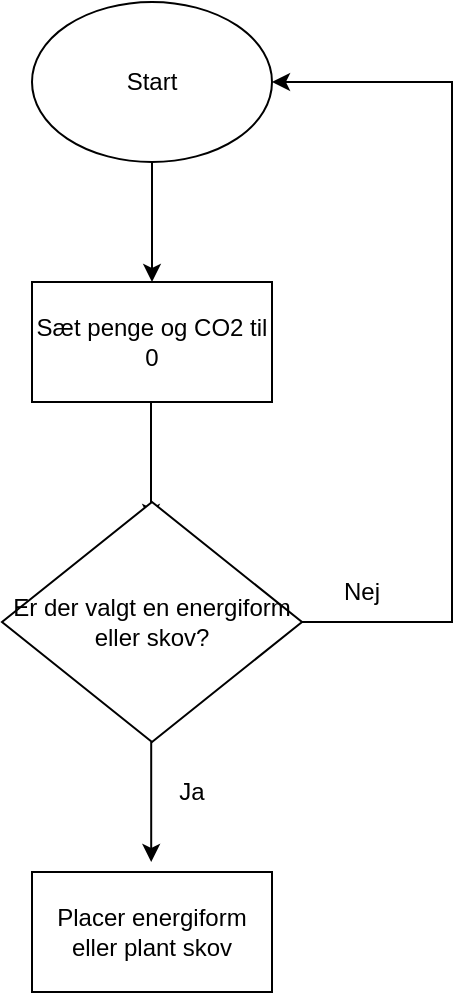 <mxfile version="26.0.14">
  <diagram name="Side-1" id="D19bgnjukKOtETiOnveb">
    <mxGraphModel dx="916" dy="569" grid="1" gridSize="10" guides="1" tooltips="1" connect="1" arrows="1" fold="1" page="1" pageScale="1" pageWidth="827" pageHeight="1169" math="0" shadow="0">
      <root>
        <mxCell id="0" />
        <mxCell id="1" parent="0" />
        <mxCell id="53bxWELdZm0a32cGgztM-1" value="Start" style="ellipse;whiteSpace=wrap;html=1;" vertex="1" parent="1">
          <mxGeometry x="350" y="120" width="120" height="80" as="geometry" />
        </mxCell>
        <mxCell id="53bxWELdZm0a32cGgztM-2" value="Sæt penge og CO2 til 0" style="rounded=0;whiteSpace=wrap;html=1;" vertex="1" parent="1">
          <mxGeometry x="350" y="260" width="120" height="60" as="geometry" />
        </mxCell>
        <mxCell id="53bxWELdZm0a32cGgztM-3" value="" style="endArrow=classic;html=1;rounded=0;" edge="1" parent="1" target="53bxWELdZm0a32cGgztM-2">
          <mxGeometry width="50" height="50" relative="1" as="geometry">
            <mxPoint x="410" y="200" as="sourcePoint" />
            <mxPoint x="460" y="150" as="targetPoint" />
          </mxGeometry>
        </mxCell>
        <mxCell id="53bxWELdZm0a32cGgztM-7" value="" style="endArrow=classic;html=1;rounded=0;" edge="1" parent="1">
          <mxGeometry width="50" height="50" relative="1" as="geometry">
            <mxPoint x="409.5" y="320" as="sourcePoint" />
            <mxPoint x="409.5" y="380" as="targetPoint" />
          </mxGeometry>
        </mxCell>
        <mxCell id="53bxWELdZm0a32cGgztM-8" value="Er der valgt en energiform eller skov?" style="rhombus;whiteSpace=wrap;html=1;" vertex="1" parent="1">
          <mxGeometry x="335" y="370" width="150" height="120" as="geometry" />
        </mxCell>
        <mxCell id="53bxWELdZm0a32cGgztM-9" value="" style="endArrow=classic;html=1;rounded=0;exitX=1;exitY=0.5;exitDx=0;exitDy=0;entryX=1;entryY=0.5;entryDx=0;entryDy=0;" edge="1" parent="1" source="53bxWELdZm0a32cGgztM-8" target="53bxWELdZm0a32cGgztM-1">
          <mxGeometry width="50" height="50" relative="1" as="geometry">
            <mxPoint x="490" y="430" as="sourcePoint" />
            <mxPoint x="560" y="140" as="targetPoint" />
            <Array as="points">
              <mxPoint x="560" y="430" />
              <mxPoint x="560" y="160" />
            </Array>
          </mxGeometry>
        </mxCell>
        <mxCell id="53bxWELdZm0a32cGgztM-10" value="Nej" style="text;html=1;align=center;verticalAlign=middle;whiteSpace=wrap;rounded=0;" vertex="1" parent="1">
          <mxGeometry x="485" y="400" width="60" height="30" as="geometry" />
        </mxCell>
        <mxCell id="53bxWELdZm0a32cGgztM-11" value="Placer energiform eller plant skov" style="rounded=0;whiteSpace=wrap;html=1;" vertex="1" parent="1">
          <mxGeometry x="350" y="555" width="120" height="60" as="geometry" />
        </mxCell>
        <mxCell id="53bxWELdZm0a32cGgztM-12" value="" style="endArrow=classic;html=1;rounded=0;" edge="1" parent="1">
          <mxGeometry width="50" height="50" relative="1" as="geometry">
            <mxPoint x="409.6" y="490" as="sourcePoint" />
            <mxPoint x="409.6" y="550" as="targetPoint" />
          </mxGeometry>
        </mxCell>
        <mxCell id="53bxWELdZm0a32cGgztM-13" value="Ja" style="text;html=1;align=center;verticalAlign=middle;whiteSpace=wrap;rounded=0;" vertex="1" parent="1">
          <mxGeometry x="400" y="500" width="60" height="30" as="geometry" />
        </mxCell>
      </root>
    </mxGraphModel>
  </diagram>
</mxfile>
